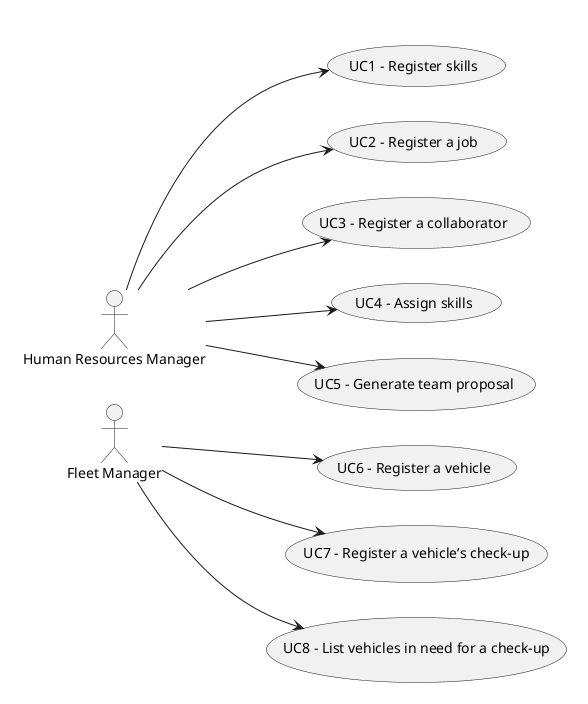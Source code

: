 @startuml
'skinparam monochrome true
skinparam packageStyle rectangle
'skinparam shadowing false

skinparam rectangle{
    BorderColor white
}

'title Use Case Diagram Example

left to right direction

rectangle " " as actors {
    actor "Human Resources Manager" as Freelancer
    actor "Fleet Manager" as Employee
}

rectangle " " as usecases{
    usecase "UC1 - Register skills" as UC1
    usecase "UC2 - Register a job" as UC2
    usecase "UC3 - Register a collaborator" as UC3
    usecase "UC4 - Assign skills" as UC4
    usecase "UC5 - Generate team proposal" as UC5
    Freelancer --> UC1
    Freelancer --> UC2
    Freelancer --> UC3
    Freelancer --> UC4
    Freelancer --> UC5
    usecase "UC6 - Register a vehicle" as UC6
    usecase "UC7 - Register a vehicle’s check-up" as UC7
    usecase "UC8 - List vehicles in need for a check-up" as UC8
    Employee --> UC6
    Employee --> UC7
    Employee --> UC8


@enduml